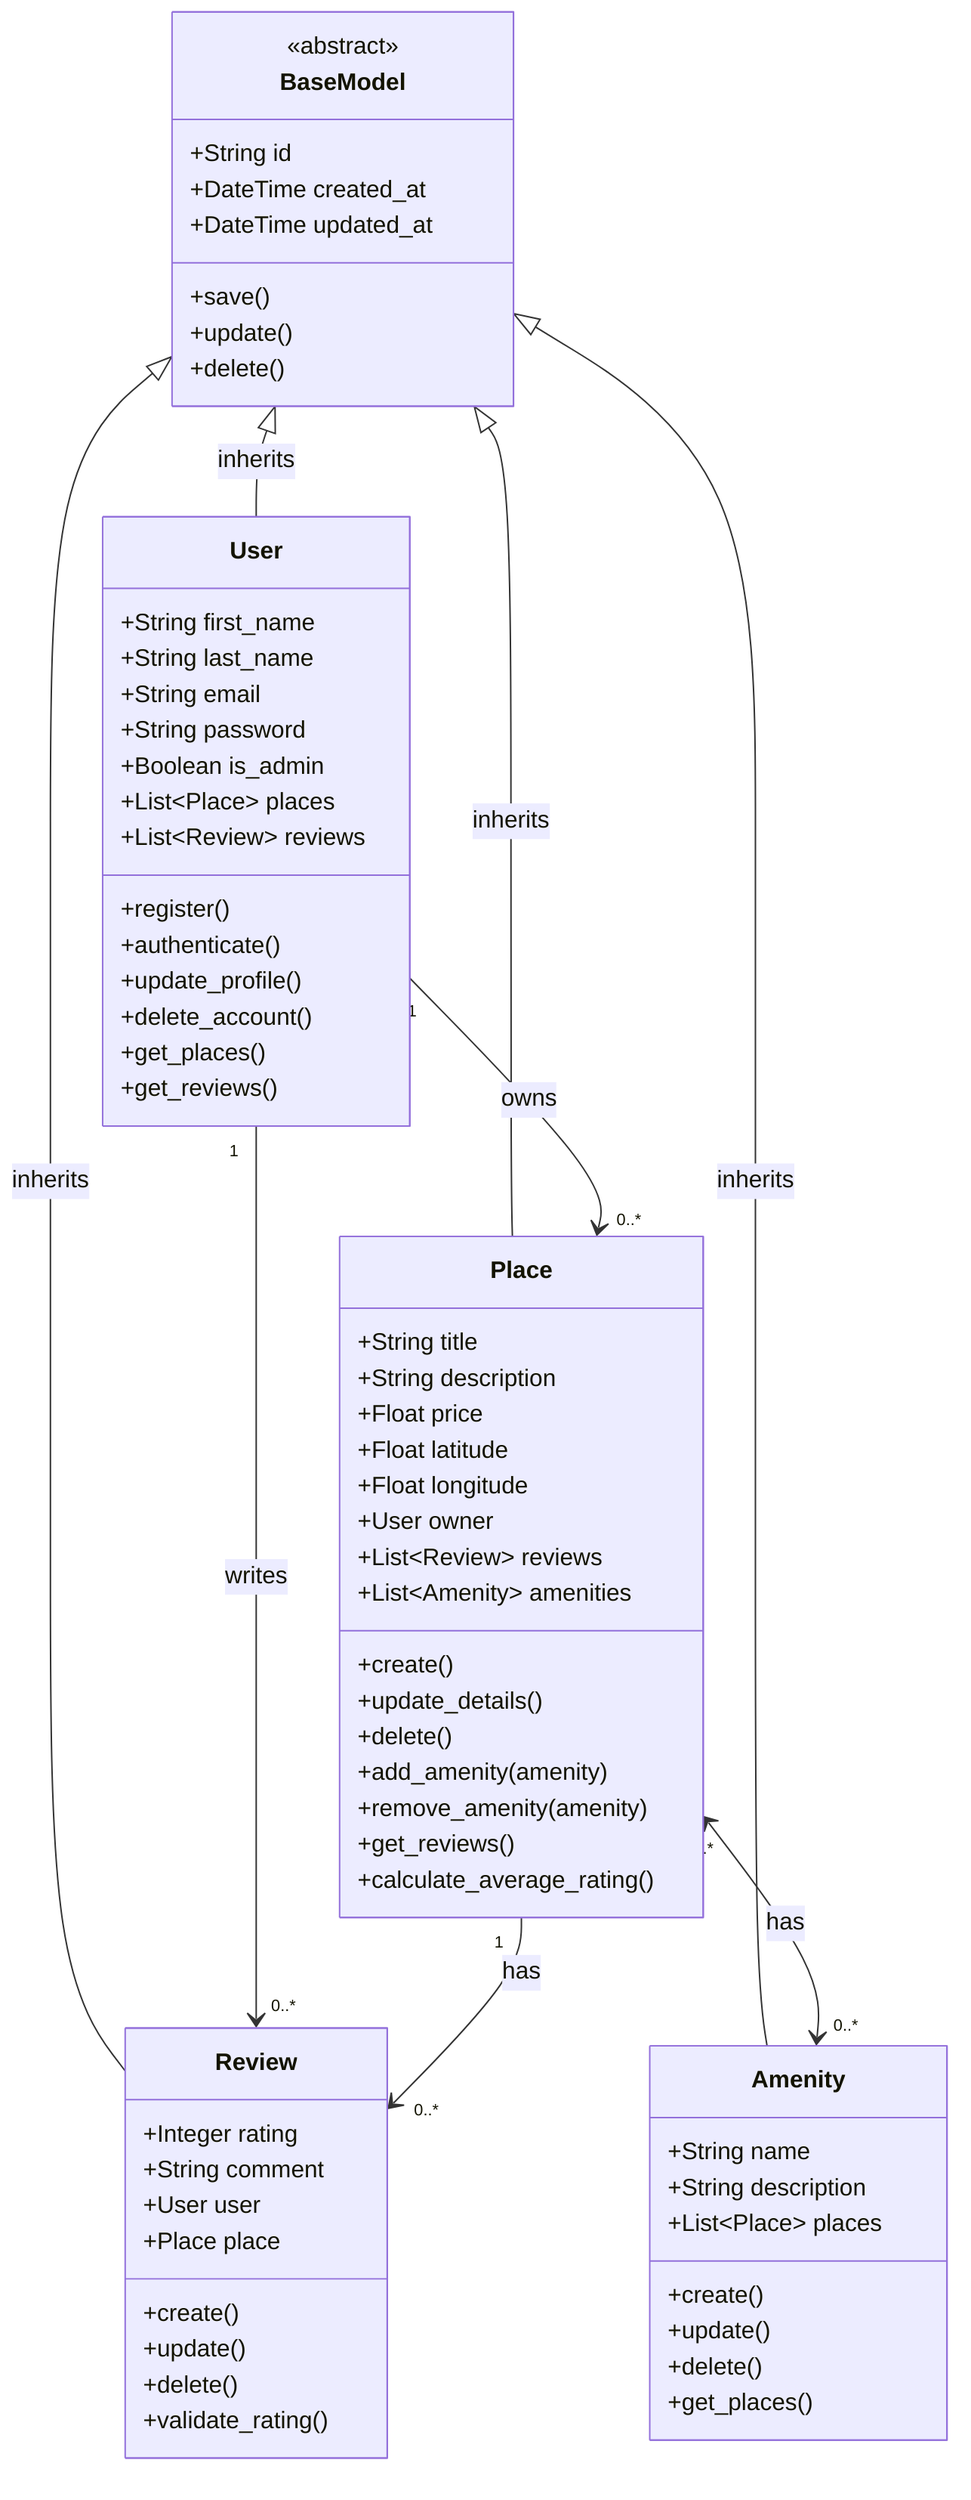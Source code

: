 classDiagram
    class BaseModel {
        <<abstract>>
        +String id
        +DateTime created_at
        +DateTime updated_at
        +save()
        +update()
        +delete()
    }
    
    class User {
        +String first_name
        +String last_name
        +String email
        +String password
        +Boolean is_admin
        +List~Place~ places
        +List~Review~ reviews
        +register()
        +authenticate()
        +update_profile()
        +delete_account()
        +get_places()
        +get_reviews()
    }
    
    class Place {
        +String title
        +String description
        +Float price
        +Float latitude
        +Float longitude
        +User owner
        +List~Review~ reviews
        +List~Amenity~ amenities
        +create()
        +update_details()
        +delete()
        +add_amenity(amenity)
        +remove_amenity(amenity)
        +get_reviews()
        +calculate_average_rating()
    }
    
    class Review {
        +Integer rating
        +String comment
        +User user
        +Place place
        +create()
        +update()
        +delete()
        +validate_rating()
    }
    
    class Amenity {
        +String name
        +String description
        +List~Place~ places
        +create()
        +update()
        +delete()
        +get_places()
    }
    
    BaseModel <|-- User : inherits
    BaseModel <|-- Place : inherits
    BaseModel <|-- Review : inherits
    BaseModel <|-- Amenity : inherits
    
    User "1" --> "0..*" Place : owns
    User "1" --> "0..*" Review : writes
    Place "1" --> "0..*" Review : has
    Place "0..*" <--> "0..*" Amenity : has